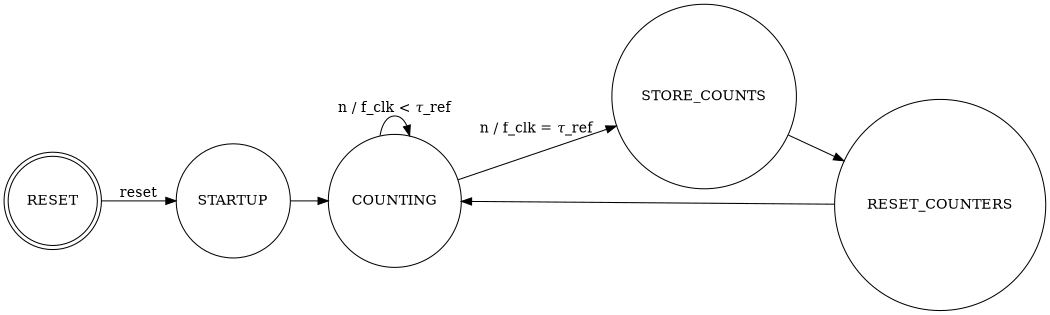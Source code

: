 digraph finite_state_machine {
  node [shape = doublecircle]; RESET;
  node [shape=circle];
  size="7,3"
  rankdir=LR;
  RESET -> STARTUP [ label = "reset" ];
  STARTUP -> COUNTING;
  COUNTING -> COUNTING [ label = "n / f_clk < 𝜏_ref"];
  COUNTING -> STORE_COUNTS [label = "n / f_clk = 𝜏_ref"];
  STORE_COUNTS -> RESET_COUNTERS;
  RESET_COUNTERS -> COUNTING;
}